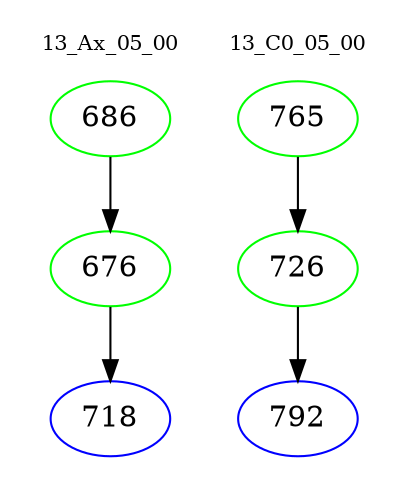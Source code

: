 digraph{
subgraph cluster_0 {
color = white
label = "13_Ax_05_00";
fontsize=10;
T0_686 [label="686", color="green"]
T0_686 -> T0_676 [color="black"]
T0_676 [label="676", color="green"]
T0_676 -> T0_718 [color="black"]
T0_718 [label="718", color="blue"]
}
subgraph cluster_1 {
color = white
label = "13_C0_05_00";
fontsize=10;
T1_765 [label="765", color="green"]
T1_765 -> T1_726 [color="black"]
T1_726 [label="726", color="green"]
T1_726 -> T1_792 [color="black"]
T1_792 [label="792", color="blue"]
}
}
